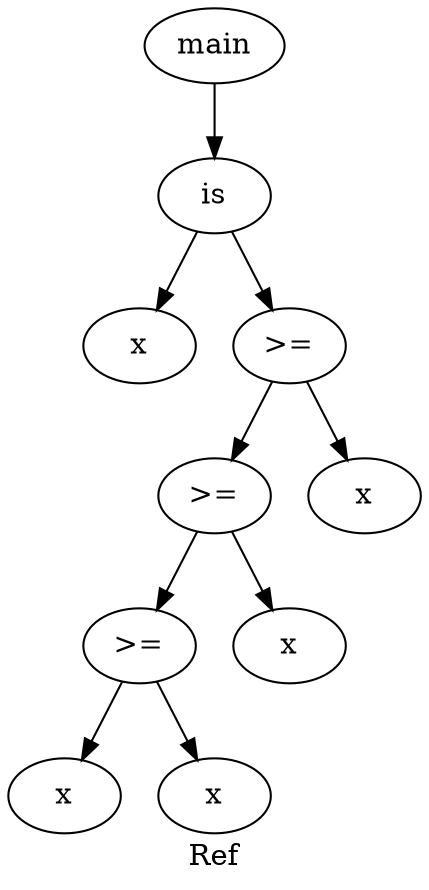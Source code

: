 digraph grafo {
  label="Ref";
  88167088652352 [ label="main" ];
  88167088652352 -> 88167088652784;
  88167088652784 [ label="is" ];
  88167088652784 -> 88167088652736;
  88167088652736 [ label="x" ];
  88167088652784 -> 88167088652688;
  88167088652688 [ label=">=" ];
  88167088652688 -> 88167088652592;
  88167088652592 [ label=">=" ];
  88167088652592 -> 88167088652496;
  88167088652496 [ label=">=" ];
  88167088652496 -> 88167088652400;
  88167088652400 [ label="x" ];
  88167088652496 -> 88167088652448;
  88167088652448 [ label="x" ];
  88167088652592 -> 88167088652544;
  88167088652544 [ label="x" ];
  88167088652688 -> 88167088652640;
  88167088652640 [ label="x" ];
}
